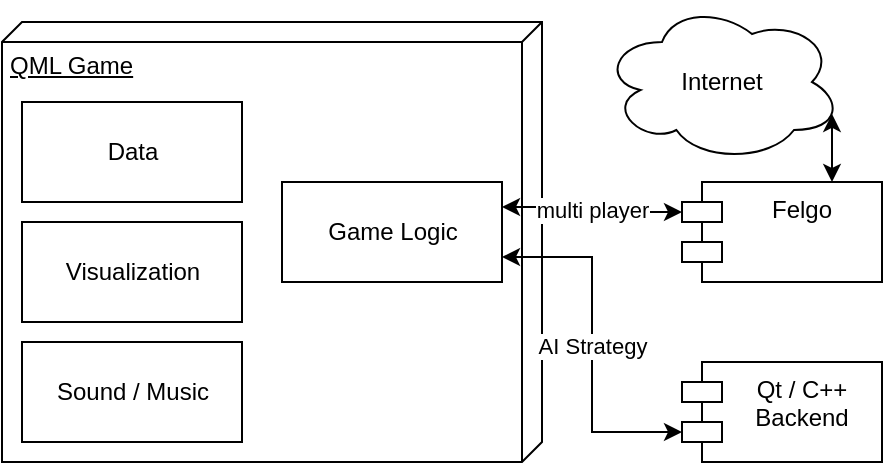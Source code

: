 <mxfile version="12.9.3" type="device"><diagram id="8TI_s53zOavlYAgeTqaH" name="Page-1"><mxGraphModel dx="1422" dy="772" grid="1" gridSize="10" guides="1" tooltips="1" connect="1" arrows="1" fold="1" page="1" pageScale="1" pageWidth="850" pageHeight="1100" math="0" shadow="0"><root><mxCell id="0"/><mxCell id="1" parent="0"/><mxCell id="9YmS8h_q8sojB4XuQOJc-14" value="Internet" style="ellipse;shape=cloud;whiteSpace=wrap;html=1;" vertex="1" parent="1"><mxGeometry x="470" y="130" width="120" height="80" as="geometry"/></mxCell><mxCell id="9YmS8h_q8sojB4XuQOJc-2" value="Qt / C++&#xA;Backend" style="shape=module;align=left;spacingLeft=20;align=center;verticalAlign=top;" vertex="1" parent="1"><mxGeometry x="510" y="310" width="100" height="50" as="geometry"/></mxCell><mxCell id="9YmS8h_q8sojB4XuQOJc-4" value="QML Game" style="verticalAlign=top;align=left;spacingTop=8;spacingLeft=2;spacingRight=12;shape=cube;size=10;direction=south;fontStyle=4;html=1;" vertex="1" parent="1"><mxGeometry x="170" y="140" width="270" height="220" as="geometry"/></mxCell><mxCell id="9YmS8h_q8sojB4XuQOJc-16" style="edgeStyle=orthogonalEdgeStyle;rounded=0;orthogonalLoop=1;jettySize=auto;html=1;exitX=0.75;exitY=0;exitDx=0;exitDy=0;startArrow=classic;startFill=1;endArrow=classic;endFill=1;strokeColor=#000000;" edge="1" parent="1" source="9YmS8h_q8sojB4XuQOJc-5" target="9YmS8h_q8sojB4XuQOJc-14"><mxGeometry relative="1" as="geometry"><Array as="points"><mxPoint x="560" y="210"/><mxPoint x="560" y="210"/></Array></mxGeometry></mxCell><mxCell id="9YmS8h_q8sojB4XuQOJc-5" value="Felgo" style="shape=module;align=left;spacingLeft=20;align=center;verticalAlign=top;" vertex="1" parent="1"><mxGeometry x="510" y="220" width="100" height="50" as="geometry"/></mxCell><mxCell id="9YmS8h_q8sojB4XuQOJc-6" value="Visualization" style="html=1;" vertex="1" parent="1"><mxGeometry x="180" y="240" width="110" height="50" as="geometry"/></mxCell><mxCell id="9YmS8h_q8sojB4XuQOJc-7" value="Data" style="html=1;" vertex="1" parent="1"><mxGeometry x="180" y="180" width="110" height="50" as="geometry"/></mxCell><mxCell id="9YmS8h_q8sojB4XuQOJc-10" value="multi player" style="edgeStyle=orthogonalEdgeStyle;rounded=0;orthogonalLoop=1;jettySize=auto;html=1;entryX=0;entryY=0;entryDx=0;entryDy=15;entryPerimeter=0;exitX=1;exitY=0.25;exitDx=0;exitDy=0;strokeColor=#000000;startArrow=classic;startFill=1;endArrow=classic;endFill=1;" edge="1" parent="1" source="9YmS8h_q8sojB4XuQOJc-8" target="9YmS8h_q8sojB4XuQOJc-5"><mxGeometry relative="1" as="geometry"/></mxCell><mxCell id="9YmS8h_q8sojB4XuQOJc-12" value="AI Strategy" style="edgeStyle=orthogonalEdgeStyle;rounded=0;orthogonalLoop=1;jettySize=auto;html=1;entryX=0;entryY=0;entryDx=0;entryDy=35;entryPerimeter=0;strokeColor=#000000;startArrow=classic;startFill=1;exitX=1;exitY=0.75;exitDx=0;exitDy=0;" edge="1" parent="1" source="9YmS8h_q8sojB4XuQOJc-8" target="9YmS8h_q8sojB4XuQOJc-2"><mxGeometry relative="1" as="geometry"/></mxCell><mxCell id="9YmS8h_q8sojB4XuQOJc-8" value="Game Logic" style="html=1;" vertex="1" parent="1"><mxGeometry x="310" y="220" width="110" height="50" as="geometry"/></mxCell><mxCell id="9YmS8h_q8sojB4XuQOJc-9" value="Sound / Music" style="html=1;" vertex="1" parent="1"><mxGeometry x="180" y="300" width="110" height="50" as="geometry"/></mxCell></root></mxGraphModel></diagram></mxfile>